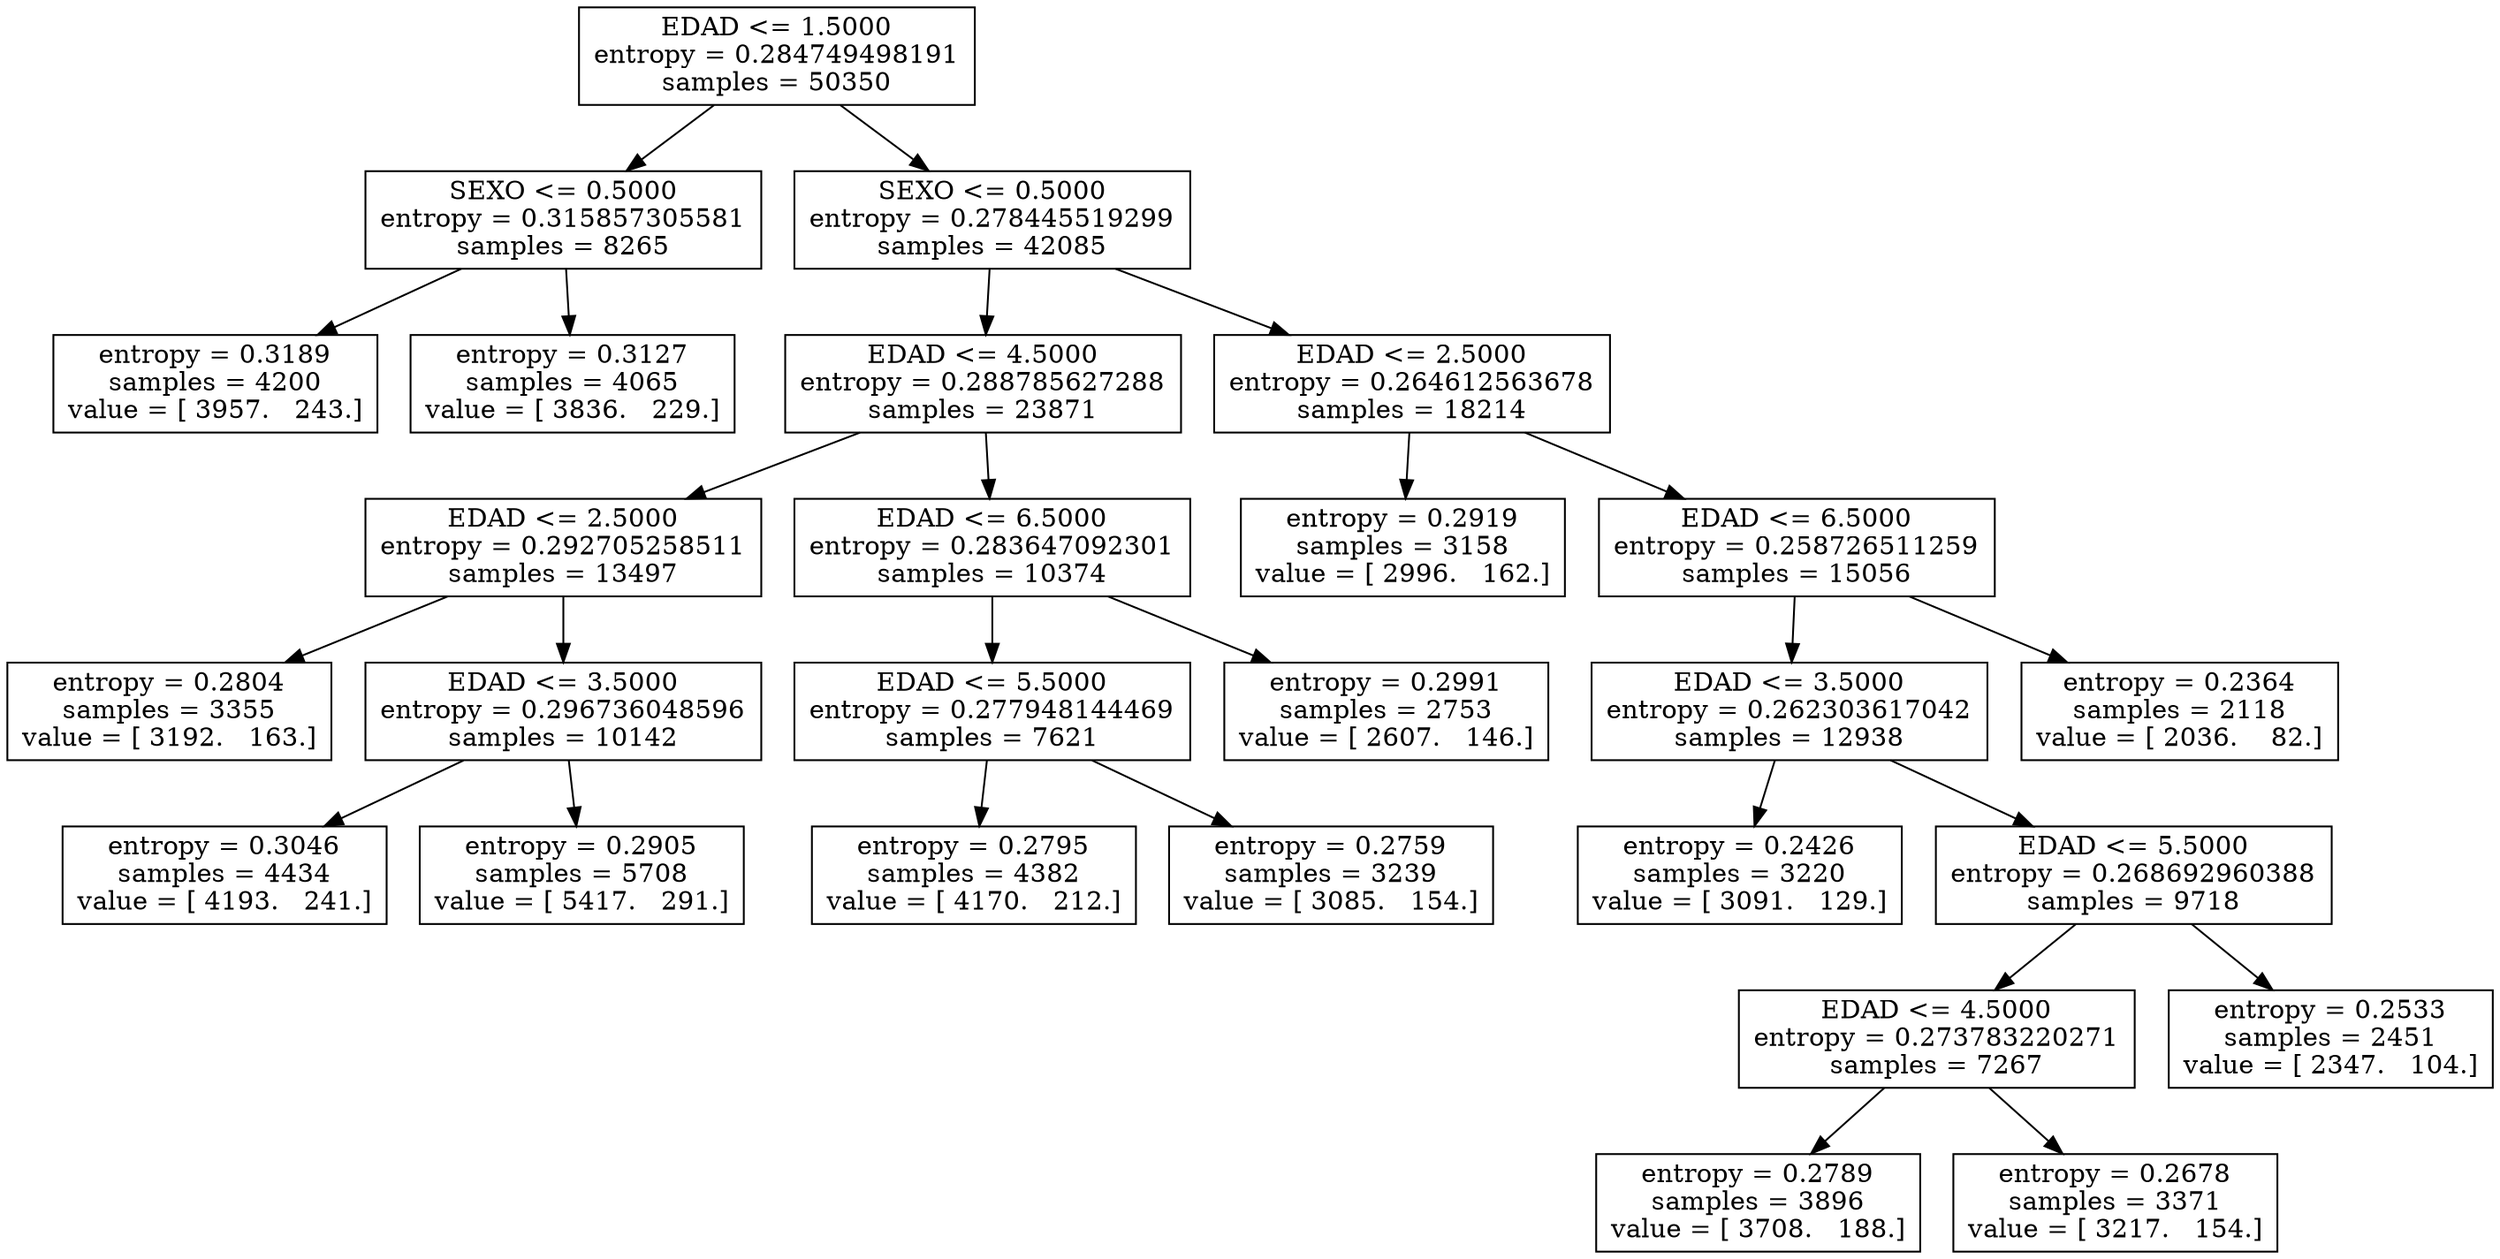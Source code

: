 digraph Tree {
0 [label="EDAD <= 1.5000\nentropy = 0.284749498191\nsamples = 50350", shape="box"] ;
1 [label="SEXO <= 0.5000\nentropy = 0.315857305581\nsamples = 8265", shape="box"] ;
0 -> 1 ;
2 [label="entropy = 0.3189\nsamples = 4200\nvalue = [ 3957.   243.]", shape="box"] ;
1 -> 2 ;
3 [label="entropy = 0.3127\nsamples = 4065\nvalue = [ 3836.   229.]", shape="box"] ;
1 -> 3 ;
4 [label="SEXO <= 0.5000\nentropy = 0.278445519299\nsamples = 42085", shape="box"] ;
0 -> 4 ;
5 [label="EDAD <= 4.5000\nentropy = 0.288785627288\nsamples = 23871", shape="box"] ;
4 -> 5 ;
6 [label="EDAD <= 2.5000\nentropy = 0.292705258511\nsamples = 13497", shape="box"] ;
5 -> 6 ;
7 [label="entropy = 0.2804\nsamples = 3355\nvalue = [ 3192.   163.]", shape="box"] ;
6 -> 7 ;
8 [label="EDAD <= 3.5000\nentropy = 0.296736048596\nsamples = 10142", shape="box"] ;
6 -> 8 ;
9 [label="entropy = 0.3046\nsamples = 4434\nvalue = [ 4193.   241.]", shape="box"] ;
8 -> 9 ;
10 [label="entropy = 0.2905\nsamples = 5708\nvalue = [ 5417.   291.]", shape="box"] ;
8 -> 10 ;
11 [label="EDAD <= 6.5000\nentropy = 0.283647092301\nsamples = 10374", shape="box"] ;
5 -> 11 ;
12 [label="EDAD <= 5.5000\nentropy = 0.277948144469\nsamples = 7621", shape="box"] ;
11 -> 12 ;
13 [label="entropy = 0.2795\nsamples = 4382\nvalue = [ 4170.   212.]", shape="box"] ;
12 -> 13 ;
14 [label="entropy = 0.2759\nsamples = 3239\nvalue = [ 3085.   154.]", shape="box"] ;
12 -> 14 ;
15 [label="entropy = 0.2991\nsamples = 2753\nvalue = [ 2607.   146.]", shape="box"] ;
11 -> 15 ;
16 [label="EDAD <= 2.5000\nentropy = 0.264612563678\nsamples = 18214", shape="box"] ;
4 -> 16 ;
17 [label="entropy = 0.2919\nsamples = 3158\nvalue = [ 2996.   162.]", shape="box"] ;
16 -> 17 ;
18 [label="EDAD <= 6.5000\nentropy = 0.258726511259\nsamples = 15056", shape="box"] ;
16 -> 18 ;
19 [label="EDAD <= 3.5000\nentropy = 0.262303617042\nsamples = 12938", shape="box"] ;
18 -> 19 ;
20 [label="entropy = 0.2426\nsamples = 3220\nvalue = [ 3091.   129.]", shape="box"] ;
19 -> 20 ;
21 [label="EDAD <= 5.5000\nentropy = 0.268692960388\nsamples = 9718", shape="box"] ;
19 -> 21 ;
22 [label="EDAD <= 4.5000\nentropy = 0.273783220271\nsamples = 7267", shape="box"] ;
21 -> 22 ;
23 [label="entropy = 0.2789\nsamples = 3896\nvalue = [ 3708.   188.]", shape="box"] ;
22 -> 23 ;
24 [label="entropy = 0.2678\nsamples = 3371\nvalue = [ 3217.   154.]", shape="box"] ;
22 -> 24 ;
25 [label="entropy = 0.2533\nsamples = 2451\nvalue = [ 2347.   104.]", shape="box"] ;
21 -> 25 ;
26 [label="entropy = 0.2364\nsamples = 2118\nvalue = [ 2036.    82.]", shape="box"] ;
18 -> 26 ;
}